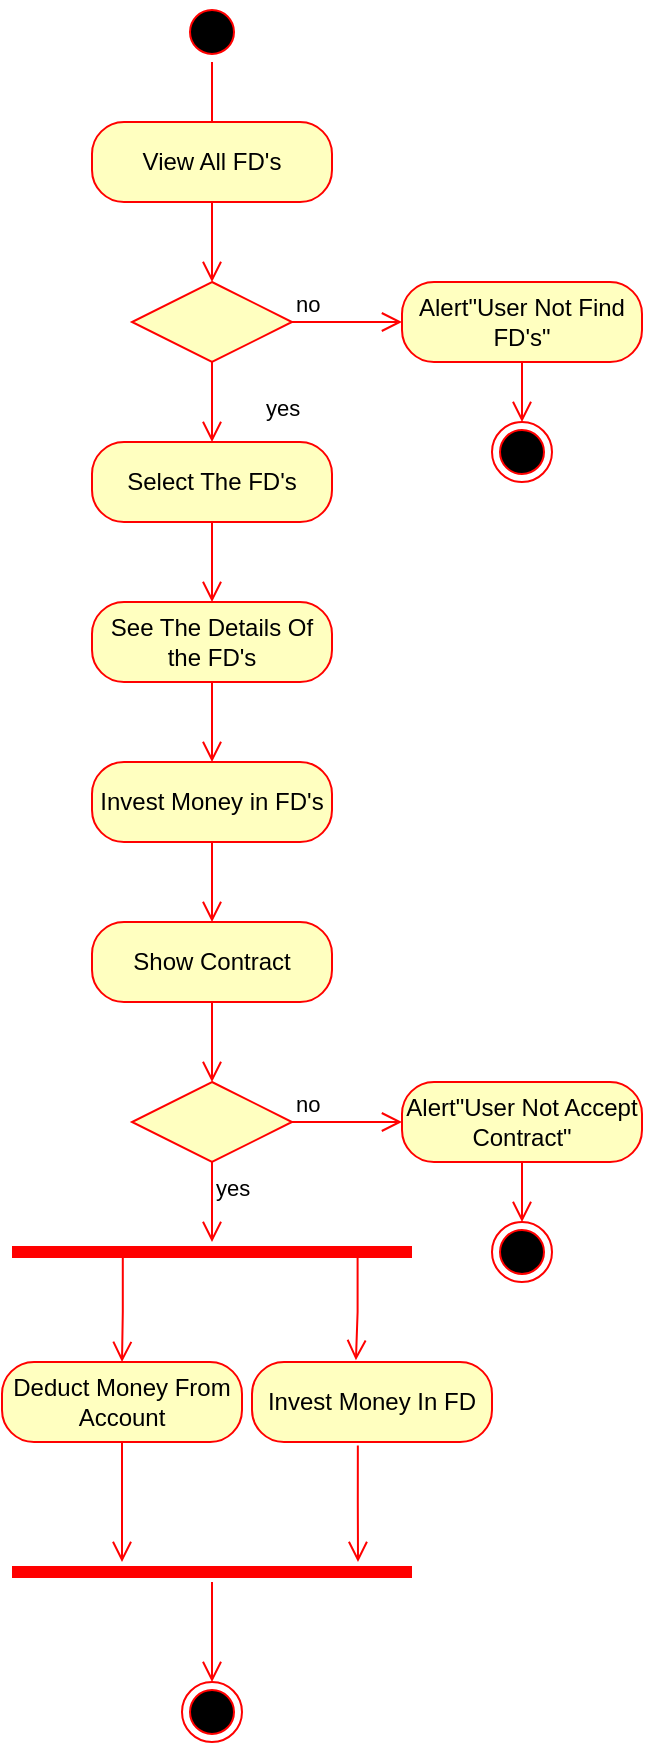 <mxfile version="21.6.1" type="device">
  <diagram name="Page-1" id="XXpC0x81FYrxNlhza6C7">
    <mxGraphModel dx="1050" dy="607" grid="1" gridSize="10" guides="1" tooltips="1" connect="1" arrows="1" fold="1" page="1" pageScale="1" pageWidth="850" pageHeight="1100" math="0" shadow="0">
      <root>
        <mxCell id="0" />
        <mxCell id="1" parent="0" />
        <mxCell id="UsDip-jka2DS1lVNCC_T-6" value="" style="ellipse;html=1;shape=startState;fillColor=#000000;strokeColor=#ff0000;" vertex="1" parent="1">
          <mxGeometry x="400" y="40" width="30" height="30" as="geometry" />
        </mxCell>
        <mxCell id="UsDip-jka2DS1lVNCC_T-7" value="" style="edgeStyle=orthogonalEdgeStyle;html=1;verticalAlign=bottom;endArrow=open;endSize=8;strokeColor=#ff0000;rounded=0;" edge="1" source="UsDip-jka2DS1lVNCC_T-6" parent="1">
          <mxGeometry relative="1" as="geometry">
            <mxPoint x="415" y="120" as="targetPoint" />
          </mxGeometry>
        </mxCell>
        <mxCell id="UsDip-jka2DS1lVNCC_T-8" value="View All FD&#39;s" style="rounded=1;whiteSpace=wrap;html=1;arcSize=40;fontColor=#000000;fillColor=#ffffc0;strokeColor=#ff0000;" vertex="1" parent="1">
          <mxGeometry x="355" y="100" width="120" height="40" as="geometry" />
        </mxCell>
        <mxCell id="UsDip-jka2DS1lVNCC_T-9" value="" style="edgeStyle=orthogonalEdgeStyle;html=1;verticalAlign=bottom;endArrow=open;endSize=8;strokeColor=#ff0000;rounded=0;" edge="1" source="UsDip-jka2DS1lVNCC_T-8" parent="1">
          <mxGeometry relative="1" as="geometry">
            <mxPoint x="415" y="180" as="targetPoint" />
          </mxGeometry>
        </mxCell>
        <mxCell id="UsDip-jka2DS1lVNCC_T-10" value="" style="rhombus;whiteSpace=wrap;html=1;fontColor=#000000;fillColor=#ffffc0;strokeColor=#ff0000;" vertex="1" parent="1">
          <mxGeometry x="375" y="180" width="80" height="40" as="geometry" />
        </mxCell>
        <mxCell id="UsDip-jka2DS1lVNCC_T-11" value="no" style="edgeStyle=orthogonalEdgeStyle;html=1;align=left;verticalAlign=bottom;endArrow=open;endSize=8;strokeColor=#ff0000;rounded=0;" edge="1" source="UsDip-jka2DS1lVNCC_T-10" parent="1">
          <mxGeometry x="-1" relative="1" as="geometry">
            <mxPoint x="510" y="200" as="targetPoint" />
          </mxGeometry>
        </mxCell>
        <mxCell id="UsDip-jka2DS1lVNCC_T-12" value="yes" style="edgeStyle=orthogonalEdgeStyle;html=1;align=left;verticalAlign=top;endArrow=open;endSize=8;strokeColor=#ff0000;rounded=0;" edge="1" source="UsDip-jka2DS1lVNCC_T-10" parent="1">
          <mxGeometry x="-0.506" y="25" relative="1" as="geometry">
            <mxPoint x="415" y="260" as="targetPoint" />
            <mxPoint as="offset" />
          </mxGeometry>
        </mxCell>
        <mxCell id="UsDip-jka2DS1lVNCC_T-15" value="Alert&quot;User Not Find FD&#39;s&quot;" style="rounded=1;whiteSpace=wrap;html=1;arcSize=40;fontColor=#000000;fillColor=#ffffc0;strokeColor=#ff0000;" vertex="1" parent="1">
          <mxGeometry x="510" y="180" width="120" height="40" as="geometry" />
        </mxCell>
        <mxCell id="UsDip-jka2DS1lVNCC_T-16" value="" style="edgeStyle=orthogonalEdgeStyle;html=1;verticalAlign=bottom;endArrow=open;endSize=8;strokeColor=#ff0000;rounded=0;" edge="1" source="UsDip-jka2DS1lVNCC_T-15" parent="1">
          <mxGeometry relative="1" as="geometry">
            <mxPoint x="570" y="250" as="targetPoint" />
          </mxGeometry>
        </mxCell>
        <mxCell id="UsDip-jka2DS1lVNCC_T-17" value="" style="ellipse;html=1;shape=endState;fillColor=#000000;strokeColor=#ff0000;" vertex="1" parent="1">
          <mxGeometry x="555" y="250" width="30" height="30" as="geometry" />
        </mxCell>
        <mxCell id="UsDip-jka2DS1lVNCC_T-18" value="Select The FD&#39;s" style="rounded=1;whiteSpace=wrap;html=1;arcSize=40;fontColor=#000000;fillColor=#ffffc0;strokeColor=#ff0000;" vertex="1" parent="1">
          <mxGeometry x="355" y="260" width="120" height="40" as="geometry" />
        </mxCell>
        <mxCell id="UsDip-jka2DS1lVNCC_T-19" value="" style="edgeStyle=orthogonalEdgeStyle;html=1;verticalAlign=bottom;endArrow=open;endSize=8;strokeColor=#ff0000;rounded=0;" edge="1" source="UsDip-jka2DS1lVNCC_T-18" parent="1">
          <mxGeometry relative="1" as="geometry">
            <mxPoint x="415" y="340" as="targetPoint" />
          </mxGeometry>
        </mxCell>
        <mxCell id="UsDip-jka2DS1lVNCC_T-20" value="See The Details Of the FD&#39;s" style="rounded=1;whiteSpace=wrap;html=1;arcSize=40;fontColor=#000000;fillColor=#ffffc0;strokeColor=#ff0000;" vertex="1" parent="1">
          <mxGeometry x="355" y="340" width="120" height="40" as="geometry" />
        </mxCell>
        <mxCell id="UsDip-jka2DS1lVNCC_T-21" value="" style="edgeStyle=orthogonalEdgeStyle;html=1;verticalAlign=bottom;endArrow=open;endSize=8;strokeColor=#ff0000;rounded=0;" edge="1" source="UsDip-jka2DS1lVNCC_T-20" parent="1">
          <mxGeometry relative="1" as="geometry">
            <mxPoint x="415" y="420" as="targetPoint" />
          </mxGeometry>
        </mxCell>
        <mxCell id="UsDip-jka2DS1lVNCC_T-22" value="Invest Money in FD&#39;s" style="rounded=1;whiteSpace=wrap;html=1;arcSize=40;fontColor=#000000;fillColor=#ffffc0;strokeColor=#ff0000;" vertex="1" parent="1">
          <mxGeometry x="355" y="420" width="120" height="40" as="geometry" />
        </mxCell>
        <mxCell id="UsDip-jka2DS1lVNCC_T-23" value="" style="edgeStyle=orthogonalEdgeStyle;html=1;verticalAlign=bottom;endArrow=open;endSize=8;strokeColor=#ff0000;rounded=0;" edge="1" source="UsDip-jka2DS1lVNCC_T-22" parent="1">
          <mxGeometry relative="1" as="geometry">
            <mxPoint x="415" y="500" as="targetPoint" />
          </mxGeometry>
        </mxCell>
        <mxCell id="UsDip-jka2DS1lVNCC_T-25" value="Show Contract" style="rounded=1;whiteSpace=wrap;html=1;arcSize=40;fontColor=#000000;fillColor=#ffffc0;strokeColor=#ff0000;" vertex="1" parent="1">
          <mxGeometry x="355" y="500" width="120" height="40" as="geometry" />
        </mxCell>
        <mxCell id="UsDip-jka2DS1lVNCC_T-26" value="" style="edgeStyle=orthogonalEdgeStyle;html=1;verticalAlign=bottom;endArrow=open;endSize=8;strokeColor=#ff0000;rounded=0;" edge="1" source="UsDip-jka2DS1lVNCC_T-25" parent="1">
          <mxGeometry relative="1" as="geometry">
            <mxPoint x="415" y="580" as="targetPoint" />
          </mxGeometry>
        </mxCell>
        <mxCell id="UsDip-jka2DS1lVNCC_T-29" value="" style="rhombus;whiteSpace=wrap;html=1;fontColor=#000000;fillColor=#ffffc0;strokeColor=#ff0000;" vertex="1" parent="1">
          <mxGeometry x="375" y="580" width="80" height="40" as="geometry" />
        </mxCell>
        <mxCell id="UsDip-jka2DS1lVNCC_T-30" value="no" style="edgeStyle=orthogonalEdgeStyle;html=1;align=left;verticalAlign=bottom;endArrow=open;endSize=8;strokeColor=#ff0000;rounded=0;" edge="1" source="UsDip-jka2DS1lVNCC_T-29" parent="1">
          <mxGeometry x="-1" relative="1" as="geometry">
            <mxPoint x="510" y="600" as="targetPoint" />
          </mxGeometry>
        </mxCell>
        <mxCell id="UsDip-jka2DS1lVNCC_T-31" value="yes" style="edgeStyle=orthogonalEdgeStyle;html=1;align=left;verticalAlign=top;endArrow=open;endSize=8;strokeColor=#ff0000;rounded=0;" edge="1" source="UsDip-jka2DS1lVNCC_T-29" parent="1">
          <mxGeometry x="-1" relative="1" as="geometry">
            <mxPoint x="415" y="660" as="targetPoint" />
          </mxGeometry>
        </mxCell>
        <mxCell id="UsDip-jka2DS1lVNCC_T-32" value="Alert&quot;User Not Accept Contract&quot;" style="rounded=1;whiteSpace=wrap;html=1;arcSize=40;fontColor=#000000;fillColor=#ffffc0;strokeColor=#ff0000;" vertex="1" parent="1">
          <mxGeometry x="510" y="580" width="120" height="40" as="geometry" />
        </mxCell>
        <mxCell id="UsDip-jka2DS1lVNCC_T-33" value="" style="edgeStyle=orthogonalEdgeStyle;html=1;verticalAlign=bottom;endArrow=open;endSize=8;strokeColor=#ff0000;rounded=0;" edge="1" source="UsDip-jka2DS1lVNCC_T-32" parent="1" target="UsDip-jka2DS1lVNCC_T-34">
          <mxGeometry relative="1" as="geometry">
            <mxPoint x="570" y="650" as="targetPoint" />
          </mxGeometry>
        </mxCell>
        <mxCell id="UsDip-jka2DS1lVNCC_T-34" value="" style="ellipse;html=1;shape=endState;fillColor=#000000;strokeColor=#ff0000;" vertex="1" parent="1">
          <mxGeometry x="555" y="650" width="30" height="30" as="geometry" />
        </mxCell>
        <mxCell id="UsDip-jka2DS1lVNCC_T-37" value="" style="shape=line;html=1;strokeWidth=6;strokeColor=#ff0000;" vertex="1" parent="1">
          <mxGeometry x="315" y="660" width="200" height="10" as="geometry" />
        </mxCell>
        <mxCell id="UsDip-jka2DS1lVNCC_T-41" value="" style="edgeStyle=orthogonalEdgeStyle;html=1;verticalAlign=bottom;endArrow=open;endSize=8;strokeColor=#ff0000;rounded=0;exitX=0.277;exitY=0.722;exitDx=0;exitDy=0;exitPerimeter=0;entryX=0.5;entryY=0;entryDx=0;entryDy=0;" edge="1" parent="1" source="UsDip-jka2DS1lVNCC_T-37" target="UsDip-jka2DS1lVNCC_T-43">
          <mxGeometry relative="1" as="geometry">
            <mxPoint x="365" y="720" as="targetPoint" />
            <mxPoint x="460" y="400" as="sourcePoint" />
          </mxGeometry>
        </mxCell>
        <mxCell id="UsDip-jka2DS1lVNCC_T-42" value="" style="edgeStyle=orthogonalEdgeStyle;html=1;verticalAlign=bottom;endArrow=open;endSize=8;strokeColor=#ff0000;rounded=0;exitX=0.864;exitY=0.265;exitDx=0;exitDy=0;exitPerimeter=0;entryX=0.433;entryY=-0.021;entryDx=0;entryDy=0;entryPerimeter=0;" edge="1" parent="1" source="UsDip-jka2DS1lVNCC_T-37" target="UsDip-jka2DS1lVNCC_T-45">
          <mxGeometry relative="1" as="geometry">
            <mxPoint x="453" y="720" as="targetPoint" />
            <mxPoint x="375" y="675" as="sourcePoint" />
          </mxGeometry>
        </mxCell>
        <mxCell id="UsDip-jka2DS1lVNCC_T-43" value="Deduct Money From&lt;br&gt;Account" style="rounded=1;whiteSpace=wrap;html=1;arcSize=40;fontColor=#000000;fillColor=#ffffc0;strokeColor=#ff0000;" vertex="1" parent="1">
          <mxGeometry x="310" y="720" width="120" height="40" as="geometry" />
        </mxCell>
        <mxCell id="UsDip-jka2DS1lVNCC_T-44" value="" style="edgeStyle=orthogonalEdgeStyle;html=1;verticalAlign=bottom;endArrow=open;endSize=8;strokeColor=#ff0000;rounded=0;exitX=0.5;exitY=1;exitDx=0;exitDy=0;" edge="1" source="UsDip-jka2DS1lVNCC_T-43" parent="1">
          <mxGeometry relative="1" as="geometry">
            <mxPoint x="370" y="820" as="targetPoint" />
            <mxPoint x="360" y="770" as="sourcePoint" />
            <Array as="points" />
          </mxGeometry>
        </mxCell>
        <mxCell id="UsDip-jka2DS1lVNCC_T-45" value="Invest Money In FD" style="rounded=1;whiteSpace=wrap;html=1;arcSize=40;fontColor=#000000;fillColor=#ffffc0;strokeColor=#ff0000;" vertex="1" parent="1">
          <mxGeometry x="435" y="720" width="120" height="40" as="geometry" />
        </mxCell>
        <mxCell id="UsDip-jka2DS1lVNCC_T-46" value="" style="edgeStyle=orthogonalEdgeStyle;html=1;verticalAlign=bottom;endArrow=open;endSize=8;strokeColor=#ff0000;rounded=0;exitX=0.441;exitY=1.045;exitDx=0;exitDy=0;exitPerimeter=0;" edge="1" parent="1" source="UsDip-jka2DS1lVNCC_T-45">
          <mxGeometry relative="1" as="geometry">
            <mxPoint x="488" y="820" as="targetPoint" />
          </mxGeometry>
        </mxCell>
        <mxCell id="UsDip-jka2DS1lVNCC_T-47" value="" style="shape=line;html=1;strokeWidth=6;strokeColor=#ff0000;" vertex="1" parent="1">
          <mxGeometry x="315" y="820" width="200" height="10" as="geometry" />
        </mxCell>
        <mxCell id="UsDip-jka2DS1lVNCC_T-48" value="" style="edgeStyle=orthogonalEdgeStyle;html=1;verticalAlign=bottom;endArrow=open;endSize=8;strokeColor=#ff0000;rounded=0;" edge="1" source="UsDip-jka2DS1lVNCC_T-47" parent="1">
          <mxGeometry relative="1" as="geometry">
            <mxPoint x="415" y="880" as="targetPoint" />
          </mxGeometry>
        </mxCell>
        <mxCell id="UsDip-jka2DS1lVNCC_T-49" value="" style="ellipse;html=1;shape=endState;fillColor=#000000;strokeColor=#ff0000;" vertex="1" parent="1">
          <mxGeometry x="400" y="880" width="30" height="30" as="geometry" />
        </mxCell>
      </root>
    </mxGraphModel>
  </diagram>
</mxfile>
